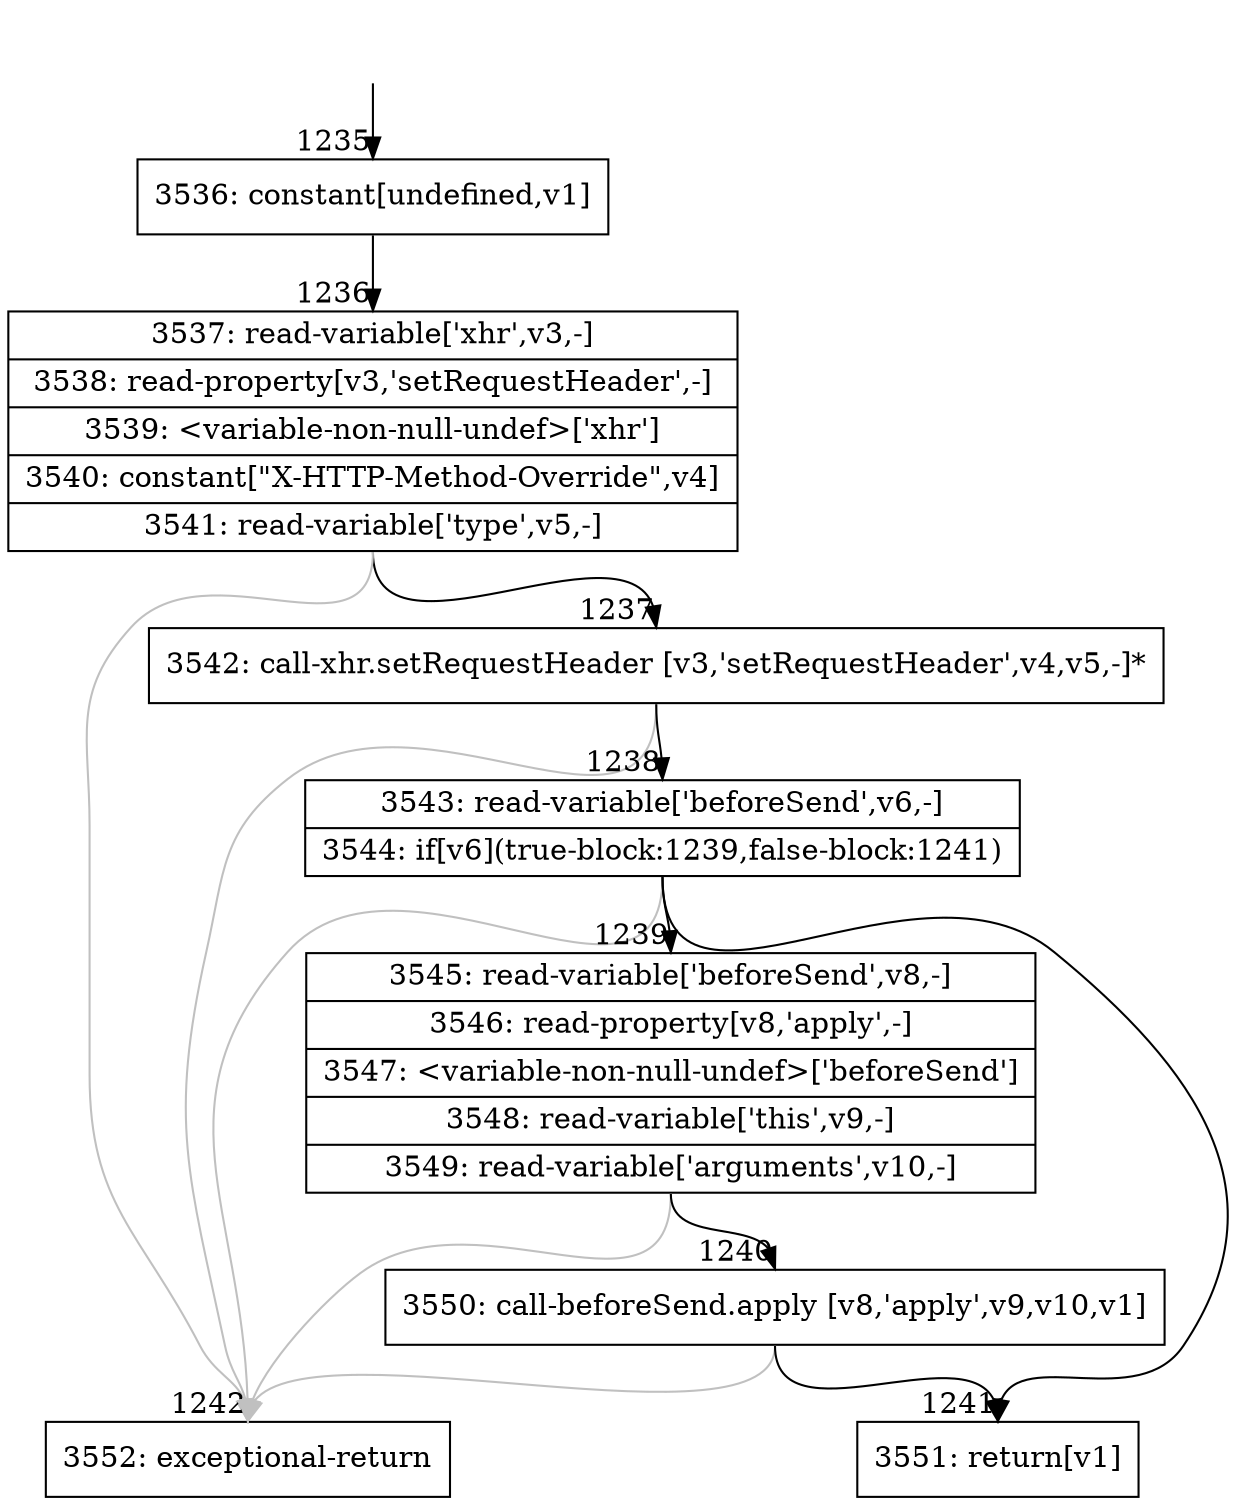 digraph {
rankdir="TD"
BB_entry91[shape=none,label=""];
BB_entry91 -> BB1235 [tailport=s, headport=n, headlabel="    1235"]
BB1235 [shape=record label="{3536: constant[undefined,v1]}" ] 
BB1235 -> BB1236 [tailport=s, headport=n, headlabel="      1236"]
BB1236 [shape=record label="{3537: read-variable['xhr',v3,-]|3538: read-property[v3,'setRequestHeader',-]|3539: \<variable-non-null-undef\>['xhr']|3540: constant[\"X-HTTP-Method-Override\",v4]|3541: read-variable['type',v5,-]}" ] 
BB1236 -> BB1237 [tailport=s, headport=n, headlabel="      1237"]
BB1236 -> BB1242 [tailport=s, headport=n, color=gray, headlabel="      1242"]
BB1237 [shape=record label="{3542: call-xhr.setRequestHeader [v3,'setRequestHeader',v4,v5,-]*}" ] 
BB1237 -> BB1238 [tailport=s, headport=n, headlabel="      1238"]
BB1237 -> BB1242 [tailport=s, headport=n, color=gray]
BB1238 [shape=record label="{3543: read-variable['beforeSend',v6,-]|3544: if[v6](true-block:1239,false-block:1241)}" ] 
BB1238 -> BB1239 [tailport=s, headport=n, headlabel="      1239"]
BB1238 -> BB1241 [tailport=s, headport=n, headlabel="      1241"]
BB1238 -> BB1242 [tailport=s, headport=n, color=gray]
BB1239 [shape=record label="{3545: read-variable['beforeSend',v8,-]|3546: read-property[v8,'apply',-]|3547: \<variable-non-null-undef\>['beforeSend']|3548: read-variable['this',v9,-]|3549: read-variable['arguments',v10,-]}" ] 
BB1239 -> BB1240 [tailport=s, headport=n, headlabel="      1240"]
BB1239 -> BB1242 [tailport=s, headport=n, color=gray]
BB1240 [shape=record label="{3550: call-beforeSend.apply [v8,'apply',v9,v10,v1]}" ] 
BB1240 -> BB1241 [tailport=s, headport=n]
BB1240 -> BB1242 [tailport=s, headport=n, color=gray]
BB1241 [shape=record label="{3551: return[v1]}" ] 
BB1242 [shape=record label="{3552: exceptional-return}" ] 
//#$~ 1171
}
